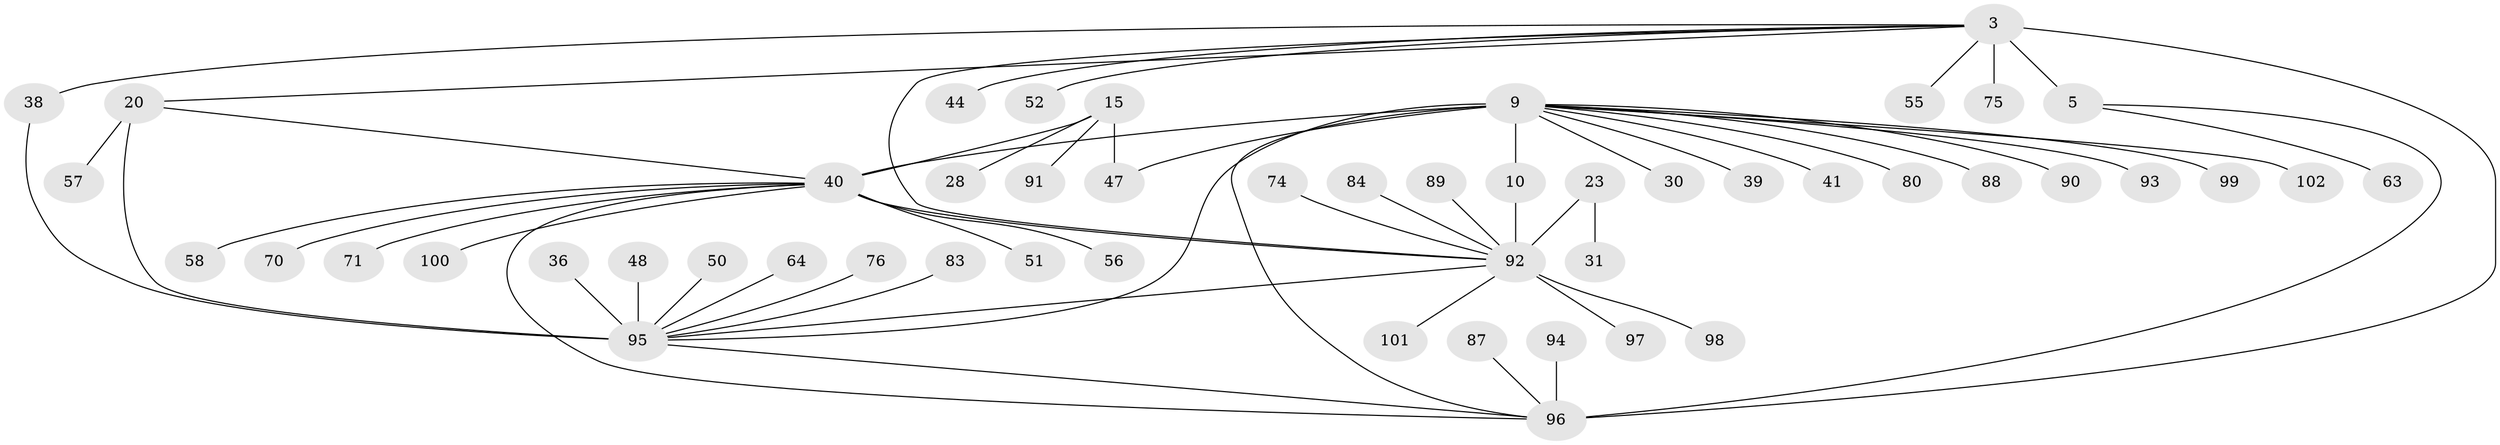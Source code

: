 // original degree distribution, {13: 0.00980392156862745, 7: 0.049019607843137254, 10: 0.0392156862745098, 4: 0.029411764705882353, 5: 0.049019607843137254, 8: 0.0196078431372549, 9: 0.0196078431372549, 6: 0.0196078431372549, 15: 0.00980392156862745, 1: 0.5392156862745098, 3: 0.049019607843137254, 2: 0.16666666666666666}
// Generated by graph-tools (version 1.1) at 2025/55/03/09/25 04:55:52]
// undirected, 51 vertices, 60 edges
graph export_dot {
graph [start="1"]
  node [color=gray90,style=filled];
  3 [super="+2"];
  5 [super="+4"];
  9 [super="+8"];
  10 [super="+7"];
  15 [super="+12"];
  20 [super="+17"];
  23 [super="+21"];
  28;
  30;
  31;
  36;
  38;
  39;
  40 [super="+11+14"];
  41;
  44;
  47;
  48;
  50 [super="+45"];
  51;
  52;
  55;
  56 [super="+49"];
  57;
  58;
  63;
  64;
  70 [super="+59"];
  71;
  74 [super="+43"];
  75;
  76;
  80;
  83;
  84;
  87 [super="+86"];
  88;
  89 [super="+79"];
  90;
  91;
  92 [super="+61+32+27+33+35+42+54+62+65+69+72"];
  93;
  94;
  95 [super="+67+19"];
  96 [super="+82"];
  97;
  98;
  99;
  100 [super="+68"];
  101 [super="+81"];
  102;
  3 -- 5 [weight=4];
  3 -- 38;
  3 -- 44;
  3 -- 55;
  3 -- 20;
  3 -- 52;
  3 -- 75;
  3 -- 92 [weight=2];
  3 -- 96 [weight=3];
  5 -- 63;
  5 -- 96 [weight=2];
  9 -- 10 [weight=6];
  9 -- 41;
  9 -- 88;
  9 -- 99;
  9 -- 102;
  9 -- 39;
  9 -- 40 [weight=2];
  9 -- 47;
  9 -- 80;
  9 -- 90;
  9 -- 93;
  9 -- 30;
  9 -- 95 [weight=2];
  9 -- 96 [weight=2];
  10 -- 92;
  15 -- 47;
  15 -- 91;
  15 -- 28;
  15 -- 40 [weight=6];
  20 -- 57;
  20 -- 95 [weight=6];
  20 -- 40;
  23 -- 31;
  23 -- 92 [weight=6];
  36 -- 95;
  38 -- 95;
  40 -- 100;
  40 -- 92;
  40 -- 70;
  40 -- 71;
  40 -- 51;
  40 -- 56;
  40 -- 58;
  40 -- 96;
  48 -- 95;
  50 -- 95;
  64 -- 95;
  74 -- 92;
  76 -- 95;
  83 -- 95;
  84 -- 92;
  87 -- 96;
  89 -- 92;
  92 -- 98;
  92 -- 97;
  92 -- 101;
  92 -- 95;
  94 -- 96;
  95 -- 96;
}
